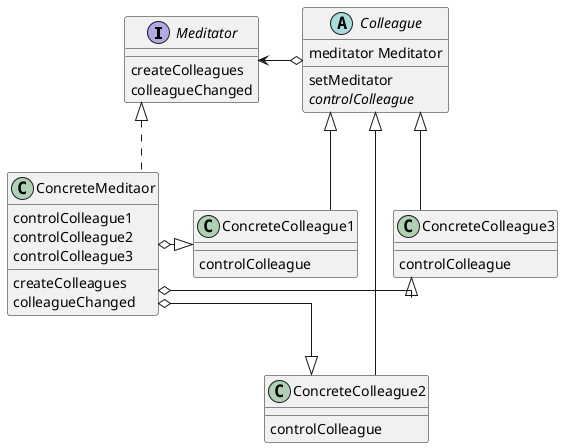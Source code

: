 @startuml
skinparam linetype ortho
interface Meditator {
  {method} createColleagues
  {method} colleagueChanged
}
abstract Colleague {
  meditator Meditator
  {method} setMeditator
  {method} {abstract} controlColleague
}
class ConcreteColleague1 {
  {method} controlColleague
}
class ConcreteColleague2 {
  {method} controlColleague
}
class ConcreteColleague3 {
  {method} controlColleague
}
class ConcreteMeditaor {
  controlColleague1
  controlColleague2
  controlColleague3
  {method} createColleagues
  {method} colleagueChanged
}

Colleague o-left-> Meditator
ConcreteMeditaor .up.|> Meditator
ConcreteMeditaor o--right-|> ConcreteColleague3
ConcreteMeditaor o--right-|> ConcreteColleague2
ConcreteMeditaor o--right-|> ConcreteColleague1
ConcreteColleague1 -up-|> Colleague
ConcreteColleague2 --up-|> Colleague
ConcreteColleague3 -up-|> Colleague
@enduml

